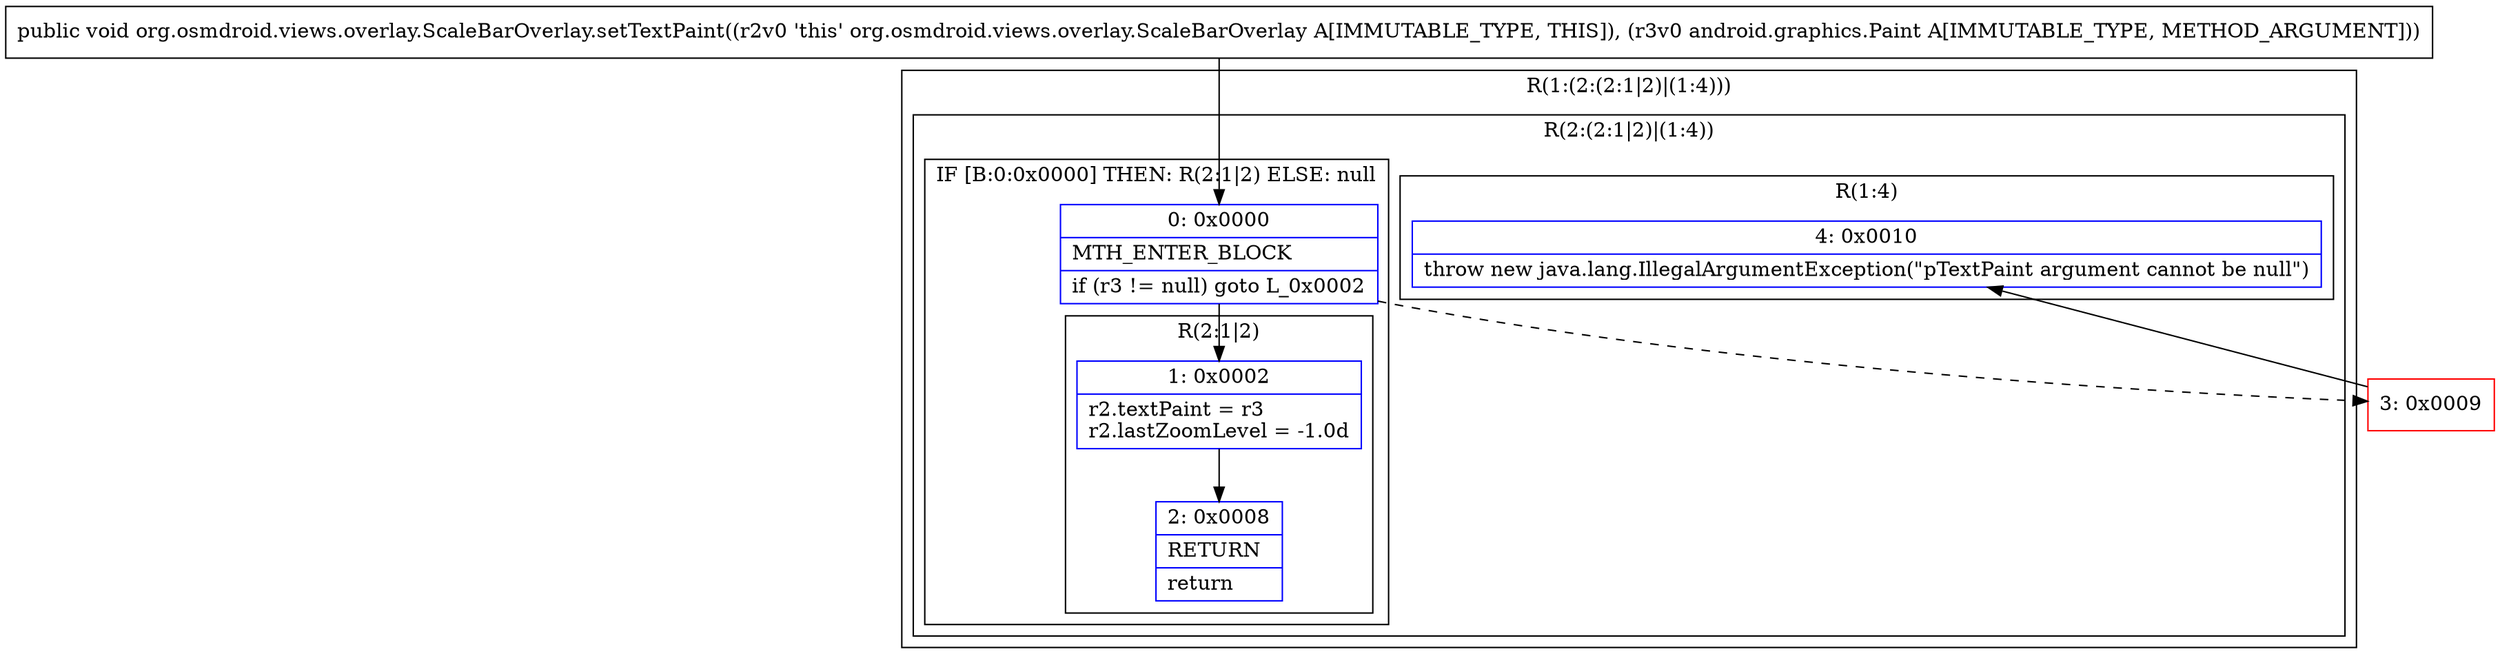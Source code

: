 digraph "CFG fororg.osmdroid.views.overlay.ScaleBarOverlay.setTextPaint(Landroid\/graphics\/Paint;)V" {
subgraph cluster_Region_1435695981 {
label = "R(1:(2:(2:1|2)|(1:4)))";
node [shape=record,color=blue];
subgraph cluster_Region_2002278969 {
label = "R(2:(2:1|2)|(1:4))";
node [shape=record,color=blue];
subgraph cluster_IfRegion_758700290 {
label = "IF [B:0:0x0000] THEN: R(2:1|2) ELSE: null";
node [shape=record,color=blue];
Node_0 [shape=record,label="{0\:\ 0x0000|MTH_ENTER_BLOCK\l|if (r3 != null) goto L_0x0002\l}"];
subgraph cluster_Region_542883140 {
label = "R(2:1|2)";
node [shape=record,color=blue];
Node_1 [shape=record,label="{1\:\ 0x0002|r2.textPaint = r3\lr2.lastZoomLevel = \-1.0d\l}"];
Node_2 [shape=record,label="{2\:\ 0x0008|RETURN\l|return\l}"];
}
}
subgraph cluster_Region_1657824177 {
label = "R(1:4)";
node [shape=record,color=blue];
Node_4 [shape=record,label="{4\:\ 0x0010|throw new java.lang.IllegalArgumentException(\"pTextPaint argument cannot be null\")\l}"];
}
}
}
Node_3 [shape=record,color=red,label="{3\:\ 0x0009}"];
MethodNode[shape=record,label="{public void org.osmdroid.views.overlay.ScaleBarOverlay.setTextPaint((r2v0 'this' org.osmdroid.views.overlay.ScaleBarOverlay A[IMMUTABLE_TYPE, THIS]), (r3v0 android.graphics.Paint A[IMMUTABLE_TYPE, METHOD_ARGUMENT])) }"];
MethodNode -> Node_0;
Node_0 -> Node_1;
Node_0 -> Node_3[style=dashed];
Node_1 -> Node_2;
Node_3 -> Node_4;
}

